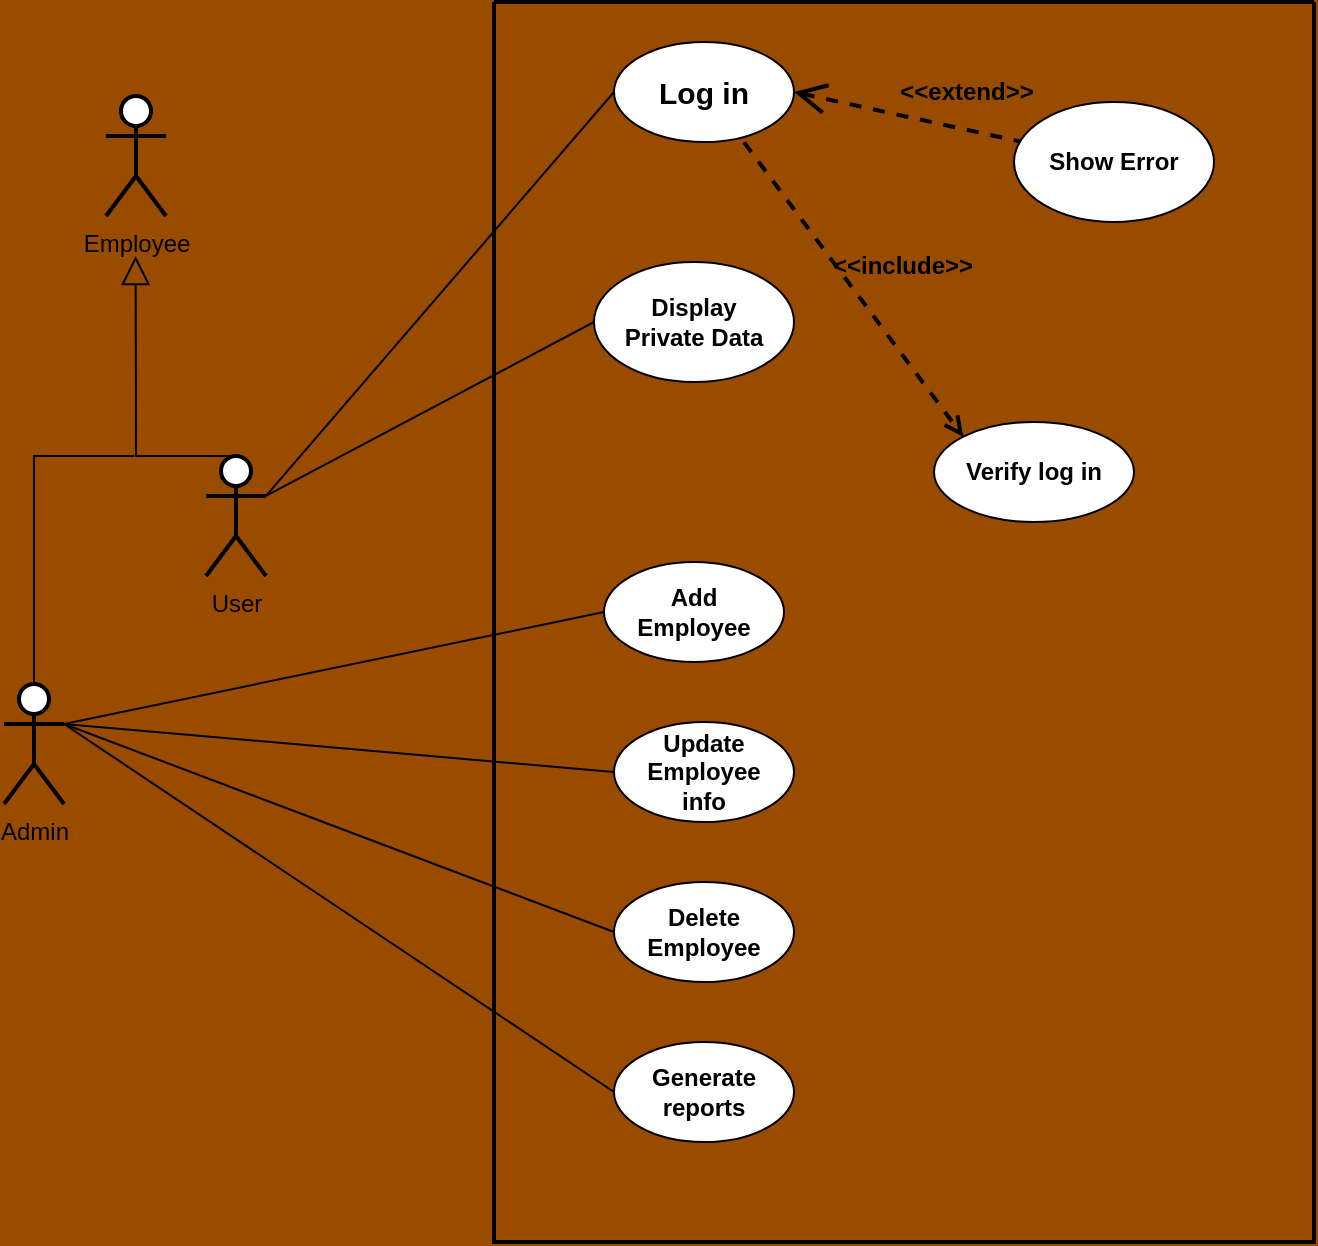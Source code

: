 <mxfile version="24.8.0">
  <diagram name="Page-1" id="XrRoJyVoxyt1KXuFEkB2">
    <mxGraphModel dx="1721" dy="715" grid="1" gridSize="10" guides="1" tooltips="1" connect="1" arrows="1" fold="1" page="1" pageScale="1" pageWidth="850" pageHeight="1100" background="#994C00" math="0" shadow="0">
      <root>
        <mxCell id="0" />
        <mxCell id="1" parent="0" />
        <mxCell id="JxsMiMLw6dN9_I1CwBWg-2" value="" style="swimlane;startSize=0;strokeWidth=2;" vertex="1" parent="1">
          <mxGeometry y="60" width="410" height="620" as="geometry" />
        </mxCell>
        <mxCell id="JxsMiMLw6dN9_I1CwBWg-3" value="&lt;b style=&quot;font-size: 15px;&quot;&gt;Log in&lt;br&gt;&lt;/b&gt;" style="ellipse;whiteSpace=wrap;html=1;" vertex="1" parent="JxsMiMLw6dN9_I1CwBWg-2">
          <mxGeometry x="60" y="20" width="90" height="50" as="geometry" />
        </mxCell>
        <mxCell id="JxsMiMLw6dN9_I1CwBWg-5" value="&lt;b&gt;Verify log in&lt;/b&gt;" style="ellipse;whiteSpace=wrap;html=1;" vertex="1" parent="JxsMiMLw6dN9_I1CwBWg-2">
          <mxGeometry x="220" y="210" width="100" height="50" as="geometry" />
        </mxCell>
        <mxCell id="JxsMiMLw6dN9_I1CwBWg-4" value="&lt;b&gt;Show Error&lt;br&gt;&lt;/b&gt;" style="ellipse;whiteSpace=wrap;html=1;" vertex="1" parent="JxsMiMLw6dN9_I1CwBWg-2">
          <mxGeometry x="260" y="50" width="100" height="60" as="geometry" />
        </mxCell>
        <mxCell id="JxsMiMLw6dN9_I1CwBWg-7" value="&lt;b&gt;&lt;font style=&quot;font-size: 12px;&quot;&gt;&amp;lt;&amp;lt;extend&amp;gt;&amp;gt;&lt;/font&gt;&lt;/b&gt;" style="edgeStyle=none;html=1;startArrow=open;endArrow=none;startSize=12;verticalAlign=bottom;dashed=1;labelBackgroundColor=none;rounded=0;exitX=1;exitY=0.5;exitDx=0;exitDy=0;strokeWidth=2;" edge="1" parent="JxsMiMLw6dN9_I1CwBWg-2" source="JxsMiMLw6dN9_I1CwBWg-3" target="JxsMiMLw6dN9_I1CwBWg-4">
          <mxGeometry x="0.478" y="10" width="160" relative="1" as="geometry">
            <mxPoint x="100" y="170" as="sourcePoint" />
            <mxPoint x="260" y="170" as="targetPoint" />
            <mxPoint as="offset" />
          </mxGeometry>
        </mxCell>
        <mxCell id="JxsMiMLw6dN9_I1CwBWg-8" value="&lt;b&gt;&lt;font style=&quot;font-size: 12px;&quot;&gt;&amp;lt;&amp;lt;include&amp;gt;&amp;gt;&lt;/font&gt;&lt;/b&gt;" style="edgeStyle=none;html=1;endArrow=open;verticalAlign=bottom;dashed=1;labelBackgroundColor=none;rounded=0;exitX=0.723;exitY=1.004;exitDx=0;exitDy=0;entryX=0;entryY=0;entryDx=0;entryDy=0;strokeWidth=2;exitPerimeter=0;" edge="1" parent="JxsMiMLw6dN9_I1CwBWg-2" source="JxsMiMLw6dN9_I1CwBWg-3" target="JxsMiMLw6dN9_I1CwBWg-5">
          <mxGeometry x="0.141" y="21" width="160" relative="1" as="geometry">
            <mxPoint x="150" y="70" as="sourcePoint" />
            <mxPoint x="310" y="70" as="targetPoint" />
            <mxPoint as="offset" />
          </mxGeometry>
        </mxCell>
        <mxCell id="JxsMiMLw6dN9_I1CwBWg-23" value="&lt;div&gt;&lt;b&gt;Add&lt;/b&gt;&lt;/div&gt;&lt;div&gt;&lt;b&gt;Employee&lt;br&gt;&lt;/b&gt;&lt;/div&gt;" style="ellipse;whiteSpace=wrap;html=1;" vertex="1" parent="JxsMiMLw6dN9_I1CwBWg-2">
          <mxGeometry x="55" y="280" width="90" height="50" as="geometry" />
        </mxCell>
        <mxCell id="JxsMiMLw6dN9_I1CwBWg-25" value="&lt;div&gt;&lt;b&gt;Delete&lt;br&gt;&lt;/b&gt;&lt;/div&gt;&lt;div&gt;&lt;b&gt;Employee&lt;br&gt;&lt;/b&gt;&lt;/div&gt;" style="ellipse;whiteSpace=wrap;html=1;" vertex="1" parent="JxsMiMLw6dN9_I1CwBWg-2">
          <mxGeometry x="60" y="440" width="90" height="50" as="geometry" />
        </mxCell>
        <mxCell id="JxsMiMLw6dN9_I1CwBWg-24" value="&lt;div&gt;&lt;b&gt;Update&lt;/b&gt;&lt;/div&gt;&lt;div&gt;&lt;b&gt;Employee&lt;/b&gt;&lt;/div&gt;&lt;div&gt;&lt;b&gt;info&lt;br&gt;&lt;/b&gt;&lt;/div&gt;" style="ellipse;whiteSpace=wrap;html=1;" vertex="1" parent="JxsMiMLw6dN9_I1CwBWg-2">
          <mxGeometry x="60" y="360" width="90" height="50" as="geometry" />
        </mxCell>
        <mxCell id="JxsMiMLw6dN9_I1CwBWg-26" value="&lt;b&gt;Generate reports&lt;br&gt;&lt;/b&gt;" style="ellipse;whiteSpace=wrap;html=1;" vertex="1" parent="JxsMiMLw6dN9_I1CwBWg-2">
          <mxGeometry x="60" y="520" width="90" height="50" as="geometry" />
        </mxCell>
        <mxCell id="JxsMiMLw6dN9_I1CwBWg-53" value="&lt;div&gt;&lt;b&gt;Display&lt;/b&gt;&lt;/div&gt;&lt;div&gt;&lt;b&gt;Private Data&lt;br&gt;&lt;/b&gt;&lt;/div&gt;" style="ellipse;whiteSpace=wrap;html=1;" vertex="1" parent="JxsMiMLw6dN9_I1CwBWg-2">
          <mxGeometry x="50" y="130" width="100" height="60" as="geometry" />
        </mxCell>
        <mxCell id="JxsMiMLw6dN9_I1CwBWg-9" value="Employee" style="shape=umlActor;html=1;verticalLabelPosition=bottom;verticalAlign=top;align=center;strokeWidth=2;" vertex="1" parent="1">
          <mxGeometry x="-194" y="107" width="30" height="60" as="geometry" />
        </mxCell>
        <mxCell id="JxsMiMLw6dN9_I1CwBWg-11" value="" style="edgeStyle=none;html=1;endArrow=none;verticalAlign=bottom;rounded=0;entryX=0;entryY=0.5;entryDx=0;entryDy=0;strokeWidth=1;exitX=1;exitY=0.333;exitDx=0;exitDy=0;exitPerimeter=0;" edge="1" parent="1" source="JxsMiMLw6dN9_I1CwBWg-29" target="JxsMiMLw6dN9_I1CwBWg-3">
          <mxGeometry width="160" relative="1" as="geometry">
            <mxPoint x="-120" y="200" as="sourcePoint" />
            <mxPoint x="260" y="190" as="targetPoint" />
          </mxGeometry>
        </mxCell>
        <mxCell id="JxsMiMLw6dN9_I1CwBWg-28" value="Admin" style="shape=umlActor;html=1;verticalLabelPosition=bottom;verticalAlign=top;align=center;strokeWidth=2;" vertex="1" parent="1">
          <mxGeometry x="-245" y="401" width="30" height="60" as="geometry" />
        </mxCell>
        <mxCell id="JxsMiMLw6dN9_I1CwBWg-29" value="User" style="shape=umlActor;html=1;verticalLabelPosition=bottom;verticalAlign=top;align=center;strokeWidth=2;" vertex="1" parent="1">
          <mxGeometry x="-144" y="287" width="30" height="60" as="geometry" />
        </mxCell>
        <mxCell id="JxsMiMLw6dN9_I1CwBWg-35" value="" style="edgeStyle=none;html=1;endArrow=block;endFill=0;endSize=12;verticalAlign=bottom;rounded=0;exitX=0.5;exitY=0;exitDx=0;exitDy=0;exitPerimeter=0;" edge="1" parent="1" source="JxsMiMLw6dN9_I1CwBWg-29">
          <mxGeometry width="160" relative="1" as="geometry">
            <mxPoint x="-134" y="287" as="sourcePoint" />
            <mxPoint x="-179.2" y="186.997" as="targetPoint" />
            <Array as="points">
              <mxPoint x="-179" y="287" />
            </Array>
          </mxGeometry>
        </mxCell>
        <mxCell id="JxsMiMLw6dN9_I1CwBWg-36" value="" style="edgeStyle=none;html=1;endArrow=none;verticalAlign=bottom;rounded=0;exitX=0.5;exitY=0;exitDx=0;exitDy=0;exitPerimeter=0;" edge="1" parent="1" source="JxsMiMLw6dN9_I1CwBWg-28">
          <mxGeometry width="160" relative="1" as="geometry">
            <mxPoint x="-229" y="289" as="sourcePoint" />
            <mxPoint x="-180" y="287" as="targetPoint" />
            <Array as="points">
              <mxPoint x="-230" y="287" />
            </Array>
          </mxGeometry>
        </mxCell>
        <mxCell id="JxsMiMLw6dN9_I1CwBWg-37" value="" style="edgeStyle=none;html=1;endArrow=none;verticalAlign=bottom;rounded=0;entryX=0;entryY=0.5;entryDx=0;entryDy=0;strokeWidth=1;exitX=1;exitY=0.333;exitDx=0;exitDy=0;exitPerimeter=0;" edge="1" parent="1" source="JxsMiMLw6dN9_I1CwBWg-28" target="JxsMiMLw6dN9_I1CwBWg-23">
          <mxGeometry width="160" relative="1" as="geometry">
            <mxPoint x="-120" y="455" as="sourcePoint" />
            <mxPoint x="94" y="330" as="targetPoint" />
          </mxGeometry>
        </mxCell>
        <mxCell id="JxsMiMLw6dN9_I1CwBWg-38" value="" style="edgeStyle=none;html=1;endArrow=none;verticalAlign=bottom;rounded=0;entryX=0;entryY=0.5;entryDx=0;entryDy=0;strokeWidth=1;exitX=1;exitY=0.333;exitDx=0;exitDy=0;exitPerimeter=0;" edge="1" parent="1" source="JxsMiMLw6dN9_I1CwBWg-28" target="JxsMiMLw6dN9_I1CwBWg-24">
          <mxGeometry width="160" relative="1" as="geometry">
            <mxPoint x="-160" y="519" as="sourcePoint" />
            <mxPoint x="155" y="430" as="targetPoint" />
          </mxGeometry>
        </mxCell>
        <mxCell id="JxsMiMLw6dN9_I1CwBWg-39" value="" style="edgeStyle=none;html=1;endArrow=none;verticalAlign=bottom;rounded=0;entryX=0;entryY=0.5;entryDx=0;entryDy=0;strokeWidth=1;exitX=1;exitY=0.333;exitDx=0;exitDy=0;exitPerimeter=0;" edge="1" parent="1" source="JxsMiMLw6dN9_I1CwBWg-28" target="JxsMiMLw6dN9_I1CwBWg-25">
          <mxGeometry width="160" relative="1" as="geometry">
            <mxPoint x="-200" y="669" as="sourcePoint" />
            <mxPoint x="115" y="580" as="targetPoint" />
          </mxGeometry>
        </mxCell>
        <mxCell id="JxsMiMLw6dN9_I1CwBWg-40" value="" style="edgeStyle=none;html=1;endArrow=none;verticalAlign=bottom;rounded=0;entryX=0;entryY=0.5;entryDx=0;entryDy=0;strokeWidth=1;exitX=1;exitY=0.333;exitDx=0;exitDy=0;exitPerimeter=0;" edge="1" parent="1" source="JxsMiMLw6dN9_I1CwBWg-28" target="JxsMiMLw6dN9_I1CwBWg-26">
          <mxGeometry width="160" relative="1" as="geometry">
            <mxPoint x="-150" y="350" as="sourcePoint" />
            <mxPoint x="115" y="571" as="targetPoint" />
          </mxGeometry>
        </mxCell>
        <mxCell id="JxsMiMLw6dN9_I1CwBWg-55" value="" style="edgeStyle=none;html=1;endArrow=none;verticalAlign=bottom;rounded=0;entryX=0;entryY=0.5;entryDx=0;entryDy=0;strokeWidth=1;exitX=1;exitY=0.333;exitDx=0;exitDy=0;exitPerimeter=0;" edge="1" parent="1" source="JxsMiMLw6dN9_I1CwBWg-29" target="JxsMiMLw6dN9_I1CwBWg-53">
          <mxGeometry width="160" relative="1" as="geometry">
            <mxPoint x="-104" y="317" as="sourcePoint" />
            <mxPoint x="70" y="115" as="targetPoint" />
          </mxGeometry>
        </mxCell>
      </root>
    </mxGraphModel>
  </diagram>
</mxfile>
